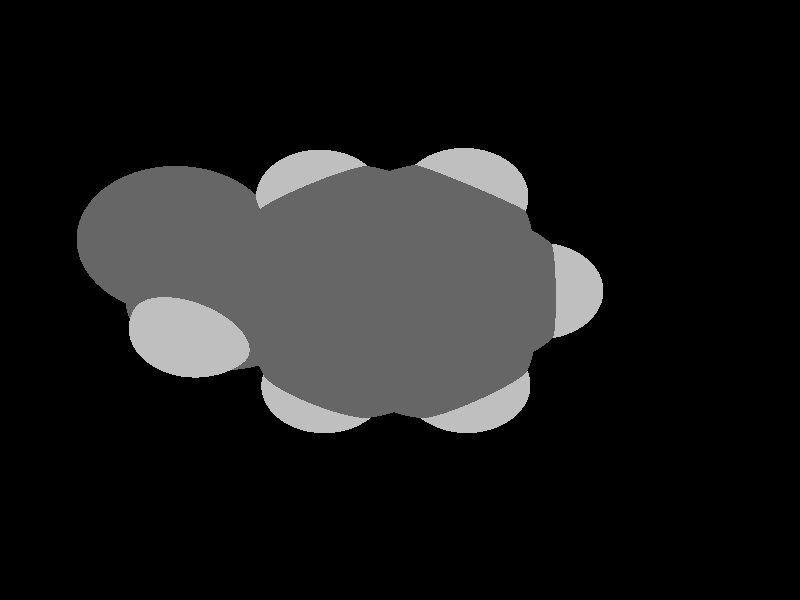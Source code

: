 global_settings {
	ambient_light rgb <0.200000002980232, 0.200000002980232, 0.200000002980232>
	max_trace_level 15
}

background { color rgb <0,0,0> }

camera {
	perspective
	location <1.11065613686234, 0.531297484348474, -18.8808440815227>
	angle 40
	up <0.996721793207731, 0.0433696801856008, 0.0682988856817126>
	right <-0.0463518242069361, 0.998012105135483, 0.0427006603664639> * 1
	direction <-0.0663112006938061, -0.0457264567142645, 0.996750678865535> }

light_source {
	<31.4724245182085, 37.8609865036257, -39.6051564811486>
	color rgb <1, 1, 1>
	fade_distance 86.5893792564421
	fade_power 0
	spotlight
	area_light <20, 0, 0>, <0, 0, 20>, 20, 20
	circular
	orient
	point_at <-31.4724245182085, -37.8609865036257, 39.6051564811486>
}

light_source {
	<30.3769008350702, -34.2423825926964, 22.1679214521063>
	color rgb <0.300000011920929, 0.300000011920929, 0.300000011920929> shadowless
	fade_distance 86.5893792564421
	fade_power 0
	parallel
	point_at <-30.3769008350702, 34.2423825926964, -22.1679214521063>
}

#default {
	finish {ambient 0.5 diffuse 1 specular 0.2 roughness .01 metallic 1}
}

union {
cylinder {
	<0.138579021369054, -1.76959224551832, 0.0368933897983612>, 	<-0.474947475565058, -1.42745435362695, 0.0278835579364969>, 0.075
	pigment { rgbt <0.400000005960464, 0.400000005960464, 0.400000005960464, 0> }
}
cylinder {
	<0.0289666896200581, -1.96597994972167, 0.0433746216476788>, 	<-0.584559807314054, -1.6238420578303, 0.0343647897858146>, 0.075
	pigment { rgbt <0.400000005960464, 0.400000005960464, 0.400000005960464, 0> }
}
cylinder {
	<-0.474947475565058, -1.42745435362695, 0.0278835579364969>, 	<-1.08847397249917, -1.08531646173558, 0.0188737260746326>, 0.075
	pigment { rgbt <0.400000005960464, 0.400000005960464, 0.400000005960464, 0> }
}
cylinder {
	<-0.584559807314054, -1.6238420578303, 0.0343647897858146>, 	<-1.19808630424817, -1.28170416593894, 0.0253549579239503>, 0.075
	pigment { rgbt <0.400000005960464, 0.400000005960464, 0.400000005960464, 0> }
}
cylinder {
	<0.0837728554945559, -1.86778609762, 0.04013400572302>, 	<0.674030360105801, -1.49069201414026, 0.0292098760733644>, 0.075
	pigment { rgbt <0.400000005960464, 0.400000005960464, 0.400000005960464, 0> }
}
cylinder {
	<0.674030360105801, -1.49069201414026, 0.0292098760733644>, 	<1.26428786471705, -1.11359793066051, 0.0182857464237088>, 0.075
	pigment { rgbt <0.400000005960464, 0.400000005960464, 0.400000005960464, 0> }
}
cylinder {
	<-1.14328013837367, -1.18351031383726, 0.0221143419992914>, 	<-1.16603288594772, -0.486070521069139, 0.001333932370349>, 0.075
	pigment { rgbt <0.400000005960464, 0.400000005960464, 0.400000005960464, 0> }
}
cylinder {
	<-1.16603288594772, -0.486070521069139, 0.001333932370349>, 	<-1.18878563352177, 0.211369271698981, -0.0194464772585934>, 0.075
	pigment { rgbt <0.400000005960464, 0.400000005960464, 0.400000005960464, 0> }
}
cylinder {
	<-1.14328013837367, -1.18351031383726, 0.0221143419992914>, 	<-1.71494863673613, -1.52428693339865, 0.0343270413072772>, 0.075
	pigment { rgbt <0.400000005960464, 0.400000005960464, 0.400000005960464, 0> }
}
cylinder {
	<-1.71494863673613, -1.52428693339865, 0.0343270413072772>, 	<-2.07792401837636, -1.74065975067594, 0.042081376564286>, 0.075
	pigment { rgbt <0.75, 0.75, 0.75, 0> }
}
cylinder {
	<-1.12944734128295, 0.115830892921276, -0.0166832807927893>, 	<-0.538249438299931, 0.482698496571208, -0.0278073032015099>, 0.075
	pigment { rgbt <0.400000005960464, 0.400000005960464, 0.400000005960464, 0> }
}
cylinder {
	<-1.24812392576058, 0.306907650476686, -0.0222096737243976>, 	<-0.656926022777563, 0.673775254126618, -0.0333336961331182>, 0.075
	pigment { rgbt <0.400000005960464, 0.400000005960464, 0.400000005960464, 0> }
}
cylinder {
	<-0.538249438299931, 0.482698496571208, -0.0278073032015099>, 	<0.0529484646830871, 0.849566100221141, -0.0389313256102305>, 0.075
	pigment { rgbt <0.400000005960464, 0.400000005960464, 0.400000005960464, 0> }
}
cylinder {
	<-0.656926022777563, 0.673775254126618, -0.0333336961331182>, 	<-0.0657281197945449, 1.04064285777655, -0.0444577185418389>, 0.075
	pigment { rgbt <0.400000005960464, 0.400000005960464, 0.400000005960464, 0> }
}
cylinder {
	<-1.18878563352177, 0.211369271698981, -0.0194464772585934>, 	<-1.77521178105542, 0.524425225011453, -0.0274417186220669>, 0.075
	pigment { rgbt <0.400000005960464, 0.400000005960464, 0.400000005960464, 0> }
}
cylinder {
	<-1.77521178105542, 0.524425225011453, -0.0274417186220669>, 	<-2.14728651178966, 0.723052469078538, -0.0325145266644452>, 0.075
	pigment { rgbt <0.75, 0.75, 0.75, 0> }
}
cylinder {
	<-0.0063898275557289, 0.945104478998846, -0.0416945220760347>, 	<0.606098354416094, 0.614083999828266, -0.0324374531956324>, 0.075
	pigment { rgbt <0.400000005960464, 0.400000005960464, 0.400000005960464, 0> }
}
cylinder {
	<0.606098354416094, 0.614083999828266, -0.0324374531956324>, 	<1.21858653638792, 0.283063520657686, -0.02318038431523>, 0.075
	pigment { rgbt <0.400000005960464, 0.400000005960464, 0.400000005960464, 0> }
}
cylinder {
	<-0.0063898275557289, 0.945104478998846, -0.0416945220760347>, 	<-0.0262518182752125, 1.60928417365531, -0.060240290459444>, 0.075
	pigment { rgbt <0.400000005960464, 0.400000005960464, 0.400000005960464, 0> }
}
cylinder {
	<-0.0262518182752125, 1.60928417365531, -0.060240290459444>, 	<-0.0388530794339506, 2.03066700012532, -0.0720064862093775>, 0.075
	pigment { rgbt <0.75, 0.75, 0.75, 0> }
}
cylinder {
	<1.1061473522534, 0.279399233787479, -0.0226775196247132>, 	<1.12899801641796, -0.418931491871621, -0.00194445425524377>, 0.075
	pigment { rgbt <0.400000005960464, 0.400000005960464, 0.400000005960464, 0> }
}
cylinder {
	<1.33102572052243, 0.286727807527893, -0.0236832490057469>, 	<1.353876384687, -0.411602918131206, -0.00295018363627751>, 0.075
	pigment { rgbt <0.400000005960464, 0.400000005960464, 0.400000005960464, 0> }
}
cylinder {
	<1.12899801641796, -0.418931491871621, -0.00194445425524378>, 	<1.15184868058253, -1.11726221753072, 0.0187886111142256>, 0.075
	pigment { rgbt <0.400000005960464, 0.400000005960464, 0.400000005960464, 0> }
}
cylinder {
	<1.353876384687, -0.411602918131206, -0.00295018363627751>, 	<1.37672704885156, -1.10993364379031, 0.0177828817331919>, 0.075
	pigment { rgbt <0.400000005960464, 0.400000005960464, 0.400000005960464, 0> }
}
cylinder {
	<1.21858653638792, 0.283063520657686, -0.02318038431523>, 	<1.78440577020622, 0.632315799592473, -0.0329106364693559>, 0.075
	pigment { rgbt <0.400000005960464, 0.400000005960464, 0.400000005960464, 0> }
}
cylinder {
	<1.78440577020622, 0.632315799592473, -0.0329106364693559>, 	<2.14346658626389, 0.853946314762614, -0.0390853157133443>, 0.075
	pigment { rgbt <0.75, 0.75, 0.75, 0> }
}
cylinder {
	<1.26428786471705, -1.11359793066051, 0.0182857464237088>, 	<1.86064756136942, -1.40705709103572, 0.0282354666650151>, 0.075
	pigment { rgbt <0.400000005960464, 0.400000005960464, 0.400000005960464, 0> }
}
cylinder {
	<1.86064756136942, -1.40705709103572, 0.0282354666650151>, 	<2.23899990021462, -1.59323828387416, 0.0345479320198762>, 0.075
	pigment { rgbt <0.75, 0.75, 0.75, 0> }
}
cylinder {
	<0.0837728554945559, -1.86778609762, 0.04013400572302>, 	<0.0692273969058902, -2.62301983098923, 0.0710457804137414>, 0.075
	pigment { rgbt <0.400000005960464, 0.400000005960464, 0.400000005960464, 0> }
}
cylinder {
	<0.0692273969058902, -2.62301983098923, 0.0710457804137414>, 	<0.0546819383172245, -3.37825356435846, 0.101957555104463>, 0.075
	pigment { rgbt <0.400000005960464, 0.400000005960464, 0.400000005960464, 0> }
}
cylinder {
	<0.0546819383172245, -3.37825356435846, 0.101957555104463>, 	<0.724339592735276, -3.73857048422126, 0.0579648996852737>, 0.075
	pigment { rgbt <0.400000005960464, 0.400000005960464, 0.400000005960464, 0> }
}
cylinder {
	<0.724339592735276, -3.73857048422126, 0.0579648996852737>, 	<1.39399724715333, -4.09888740408407, 0.0139722442660844>, 0.075
	pigment { rgbt <0.400000005960464, 0.400000005960464, 0.400000005960464, 0> }
}
cylinder {
	<0.0546819383172245, -3.37825356435846, 0.101957555104463>, 	<-0.33164754978307, -3.60028705016391, -0.398660461721741>, 0.075
	pigment { rgbt <0.400000005960464, 0.400000005960464, 0.400000005960464, 0> }
}
cylinder {
	<-0.33164754978307, -3.60028705016391, -0.398660461721741>, 	<-0.577902288766515, -3.74181597761252, -0.717765171202116>, 0.075
	pigment { rgbt <0.75, 0.75, 0.75, 0> }
}
cylinder {
	<0.0546819383172245, -3.37825356435846, 0.101957555104463>, 	<-0.241051944120397, -3.55617540866281, 0.676344410271595>, 0.075
	pigment { rgbt <0.400000005960464, 0.400000005960464, 0.400000005960464, 0> }
}
cylinder {
	<-0.241051944120397, -3.55617540866281, 0.676344410271595>, 	<-0.429543241108045, -3.66957708898071, 1.04244017992337>, 0.075
	pigment { rgbt <0.75, 0.75, 0.75, 0> }
}
sphere {
	<0.0837728554945559, -1.86778609762, 0.04013400572302>, 0.4104
	pigment { rgbt <0.400000005960464, 0.400000005960464, 0.400000005960464,0> }
}
sphere {
	<-1.14328013837367, -1.18351031383726, 0.0221143419992914>, 0.4104
	pigment { rgbt <0.400000005960464, 0.400000005960464, 0.400000005960464,0> }
}
sphere {
	<-1.18878563352177, 0.211369271698981, -0.0194464772585934>, 0.4104
	pigment { rgbt <0.400000005960464, 0.400000005960464, 0.400000005960464,0> }
}
sphere {
	<-0.0063898275557289, 0.945104478998846, -0.0416945220760347>, 0.4104
	pigment { rgbt <0.400000005960464, 0.400000005960464, 0.400000005960464,0> }
}
sphere {
	<1.21858653638792, 0.283063520657686, -0.02318038431523>, 0.4104
	pigment { rgbt <0.400000005960464, 0.400000005960464, 0.400000005960464,0> }
}
sphere {
	<1.26428786471705, -1.11359793066051, 0.0182857464237088>, 0.4104
	pigment { rgbt <0.400000005960464, 0.400000005960464, 0.400000005960464,0> }
}
sphere {
	<-2.07792401837636, -1.74065975067594, 0.042081376564286>, 0.1674
	pigment { rgbt <0.75, 0.75, 0.75,0> }
}
sphere {
	<-2.14728651178966, 0.723052469078538, -0.0325145266644452>, 0.1674
	pigment { rgbt <0.75, 0.75, 0.75,0> }
}
sphere {
	<-0.0388530794339506, 2.03066700012532, -0.0720064862093775>, 0.1674
	pigment { rgbt <0.75, 0.75, 0.75,0> }
}
sphere {
	<2.14346658626389, 0.853946314762614, -0.0390853157133443>, 0.1674
	pigment { rgbt <0.75, 0.75, 0.75,0> }
}
sphere {
	<2.23899990021462, -1.59323828387416, 0.0345479320198762>, 0.1674
	pigment { rgbt <0.75, 0.75, 0.75,0> }
}
sphere {
	<0.0546819383172245, -3.37825356435846, 0.101957555104463>, 0.4104
	pigment { rgbt <0.400000005960464, 0.400000005960464, 0.400000005960464,0> }
}
sphere {
	<1.39399724715333, -4.09888740408407, 0.0139722442660844>, 0.4104
	pigment { rgbt <0.400000005960464, 0.400000005960464, 0.400000005960464,0> }
}
sphere {
	<-0.577902288766515, -3.74181597761252, -0.717765171202116>, 0.1674
	pigment { rgbt <0.75, 0.75, 0.75,0> }
}
sphere {
	<-0.429543241108045, -3.66957708898071, 1.04244017992337>, 0.1674
	pigment { rgbt <0.75, 0.75, 0.75,0> }
}
}
merge {
}
union {
}
merge {
sphere {
	<0.0837728554945559, -1.86778609762, 0.04013400572302>, 1.69983
	pigment { rgbt <0, 0, 0,0> }
}
sphere {
	<-1.14328013837367, -1.18351031383726, 0.0221143419992914>, 1.69983
	pigment { rgbt <0, 0, 0,0> }
}
sphere {
	<-1.18878563352177, 0.211369271698981, -0.0194464772585934>, 1.69983
	pigment { rgbt <0, 0, 0,0> }
}
sphere {
	<-0.0063898275557289, 0.945104478998846, -0.0416945220760347>, 1.69983
	pigment { rgbt <0, 0, 0,0> }
}
sphere {
	<1.21858653638792, 0.283063520657686, -0.02318038431523>, 1.69983
	pigment { rgbt <0, 0, 0,0> }
}
sphere {
	<1.26428786471705, -1.11359793066051, 0.0182857464237088>, 1.69983
	pigment { rgbt <0, 0, 0,0> }
}
sphere {
	<-2.07792401837636, -1.74065975067594, 0.042081376564286>, 1.09989
	pigment { rgbt <0, 0, 0,0> }
}
sphere {
	<-2.14728651178966, 0.723052469078538, -0.0325145266644452>, 1.09989
	pigment { rgbt <0, 0, 0,0> }
}
sphere {
	<-0.0388530794339506, 2.03066700012532, -0.0720064862093775>, 1.09989
	pigment { rgbt <0, 0, 0,0> }
}
sphere {
	<2.14346658626389, 0.853946314762614, -0.0390853157133443>, 1.09989
	pigment { rgbt <0, 0, 0,0> }
}
sphere {
	<2.23899990021462, -1.59323828387416, 0.0345479320198762>, 1.09989
	pigment { rgbt <0, 0, 0,0> }
}
sphere {
	<0.0546819383172245, -3.37825356435846, 0.101957555104463>, 1.69983
	pigment { rgbt <0, 0, 0,0> }
}
sphere {
	<1.39399724715333, -4.09888740408407, 0.0139722442660844>, 1.69983
	pigment { rgbt <0, 0, 0,0> }
}
sphere {
	<-0.577902288766515, -3.74181597761252, -0.717765171202116>, 1.09989
	pigment { rgbt <0, 0, 0,0> }
}
sphere {
	<-0.429543241108045, -3.66957708898071, 1.04244017992337>, 1.09989
	pigment { rgbt <0, 0, 0,0> }
}
sphere {
	<0.0837728554945559, -1.86778609762, 0.04013400572302>, 1.7
	pigment { rgbt <0.400000005960464, 0.400000005960464, 0.400000005960464,0.350000023841858> }
}
sphere {
	<-1.14328013837367, -1.18351031383726, 0.0221143419992914>, 1.7
	pigment { rgbt <0.400000005960464, 0.400000005960464, 0.400000005960464,0.350000023841858> }
}
sphere {
	<-1.18878563352177, 0.211369271698981, -0.0194464772585934>, 1.7
	pigment { rgbt <0.400000005960464, 0.400000005960464, 0.400000005960464,0.350000023841858> }
}
sphere {
	<-0.0063898275557289, 0.945104478998846, -0.0416945220760347>, 1.7
	pigment { rgbt <0.400000005960464, 0.400000005960464, 0.400000005960464,0.350000023841858> }
}
sphere {
	<1.21858653638792, 0.283063520657686, -0.02318038431523>, 1.7
	pigment { rgbt <0.400000005960464, 0.400000005960464, 0.400000005960464,0.350000023841858> }
}
sphere {
	<1.26428786471705, -1.11359793066051, 0.0182857464237088>, 1.7
	pigment { rgbt <0.400000005960464, 0.400000005960464, 0.400000005960464,0.350000023841858> }
}
sphere {
	<-2.07792401837636, -1.74065975067594, 0.042081376564286>, 1.1
	pigment { rgbt <0.75, 0.75, 0.75,0.350000023841858> }
}
sphere {
	<-2.14728651178966, 0.723052469078538, -0.0325145266644452>, 1.1
	pigment { rgbt <0.75, 0.75, 0.75,0.350000023841858> }
}
sphere {
	<-0.0388530794339506, 2.03066700012532, -0.0720064862093775>, 1.1
	pigment { rgbt <0.75, 0.75, 0.75,0.350000023841858> }
}
sphere {
	<2.14346658626389, 0.853946314762614, -0.0390853157133443>, 1.1
	pigment { rgbt <0.75, 0.75, 0.75,0.350000023841858> }
}
sphere {
	<2.23899990021462, -1.59323828387416, 0.0345479320198762>, 1.1
	pigment { rgbt <0.75, 0.75, 0.75,0.350000023841858> }
}
sphere {
	<0.0546819383172245, -3.37825356435846, 0.101957555104463>, 1.7
	pigment { rgbt <0.400000005960464, 0.400000005960464, 0.400000005960464,0.350000023841858> }
}
sphere {
	<1.39399724715333, -4.09888740408407, 0.0139722442660844>, 1.7
	pigment { rgbt <0.400000005960464, 0.400000005960464, 0.400000005960464,0.350000023841858> }
}
sphere {
	<-0.577902288766515, -3.74181597761252, -0.717765171202116>, 1.1
	pigment { rgbt <0.75, 0.75, 0.75,0.350000023841858> }
}
sphere {
	<-0.429543241108045, -3.66957708898071, 1.04244017992337>, 1.1
	pigment { rgbt <0.75, 0.75, 0.75,0.350000023841858> }
}
}
